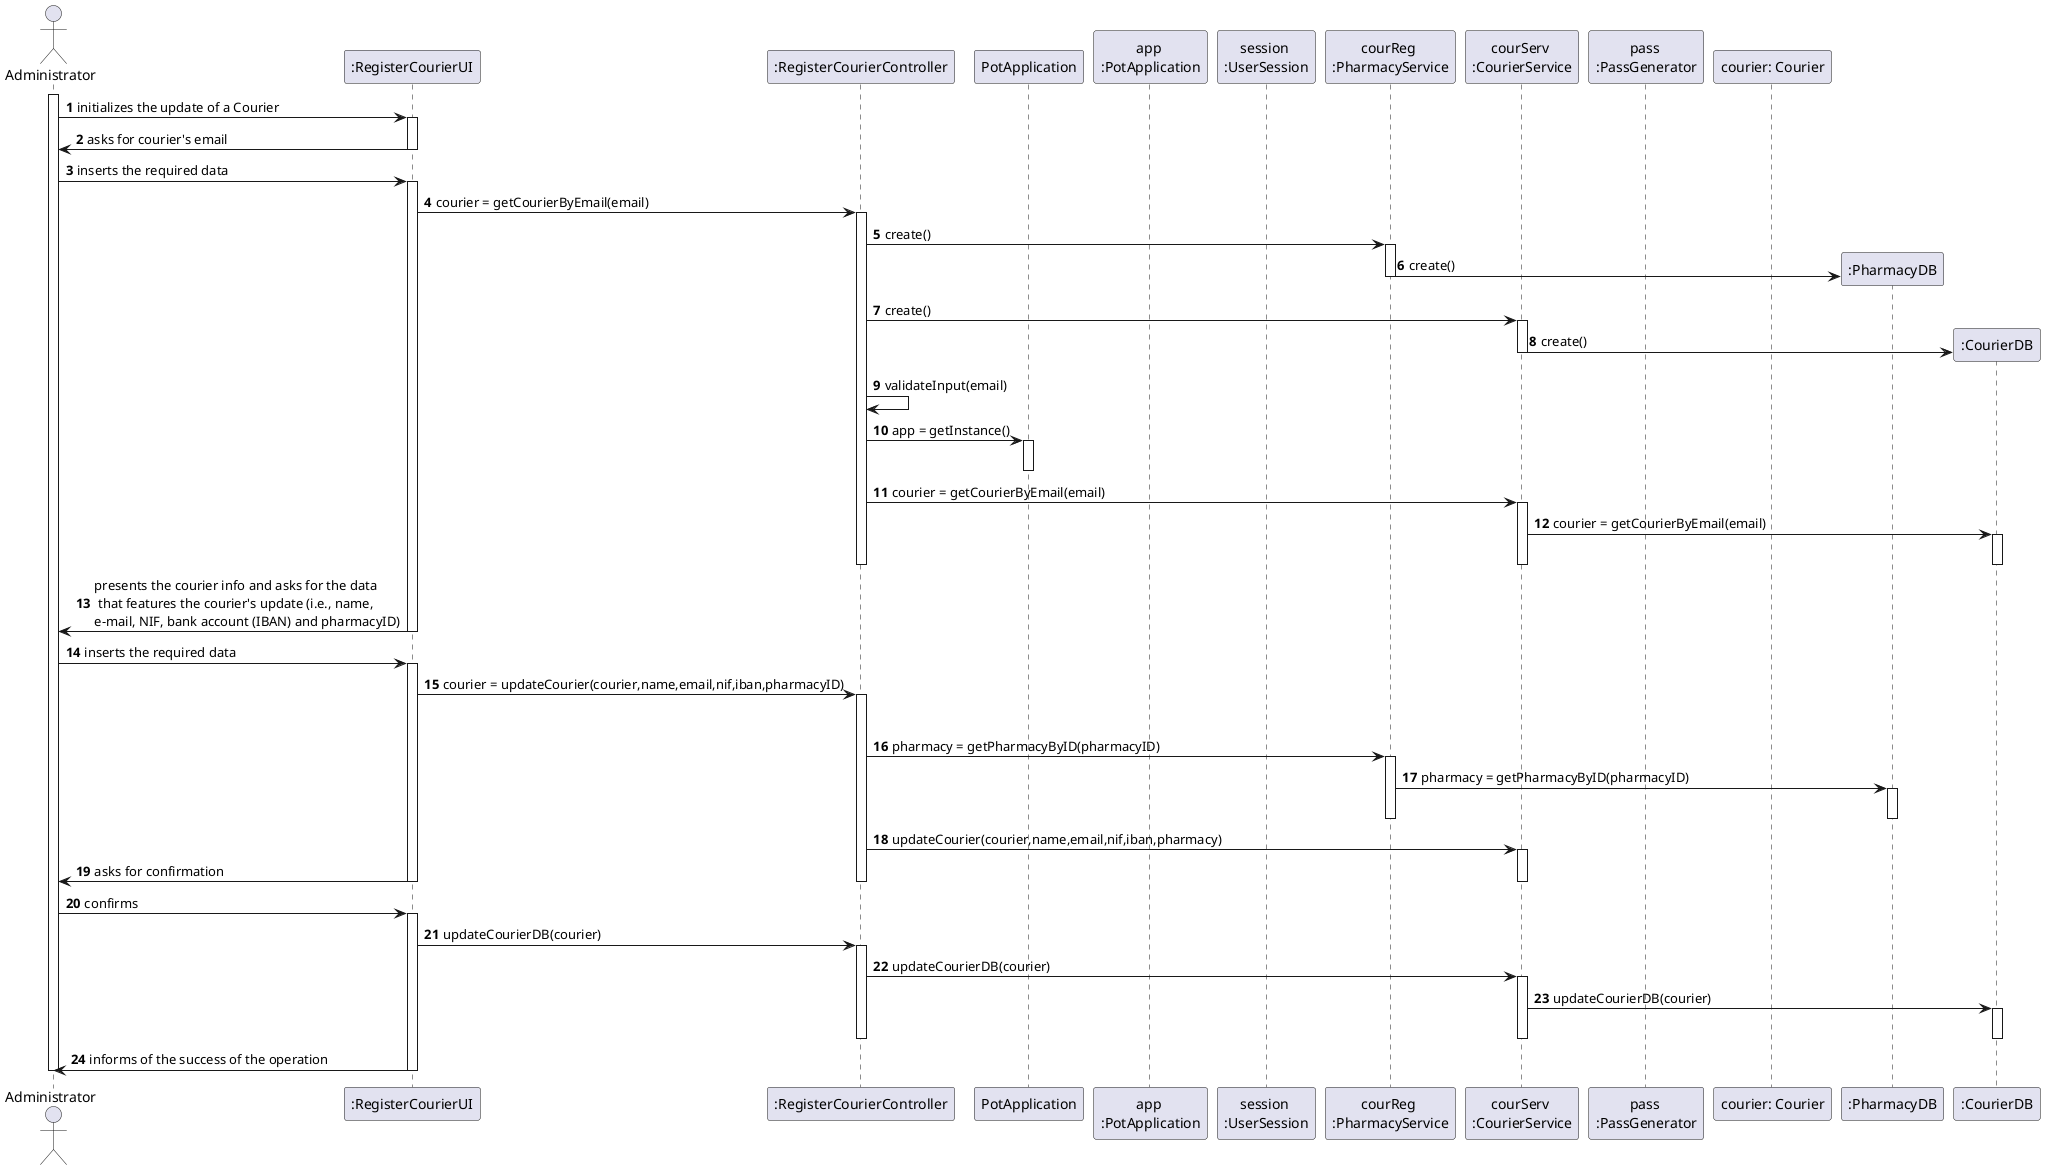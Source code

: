 @startuml
autonumber
actor "Administrator" as ADMIN

participant ":RegisterCourierUI" as UI
participant ":RegisterCourierController" as CTRL
participant "PotApplication" as PA
participant "app \n:PotApplication" as APA
participant "session \n:UserSession" as US
participant "courReg \n:PharmacyService" as PR
participant "courServ \n:CourierService" as RF
participant "pass \n:PassGenerator" as PS
participant "courier: Courier" as CR
participant ":PharmacyDB" as PDB
participant ":CourierDB" as CDB

activate ADMIN

ADMIN -> UI : initializes the update of a Courier
activate UI
UI -> ADMIN : asks for courier's email
deactivate UI

ADMIN -> UI : inserts the required data
activate UI
UI -> CTRL : courier = getCourierByEmail(email)
activate CTRL
CTRL -> PR : create()
activate PR
PR -> PDB** : create()
deactivate PR
CTRL -> RF : create()
activate RF
RF -> CDB** : create()
deactivate RF

CTRL -> CTRL : validateInput(email)
CTRL -> PA : app = getInstance()
activate PA
deactivate PA
CTRL -> RF : courier = getCourierByEmail(email)
activate RF
RF -> CDB : courier = getCourierByEmail(email)
activate CDB
deactivate RF
deactivate CDB
deactivate CTRL


UI -> ADMIN : presents the courier info and asks for the data\n that features the courier's update (i.e., name, \ne-mail, NIF, bank account (IBAN) and pharmacyID)
deactivate UI

ADMIN -> UI : inserts the required data
activate UI
UI -> CTRL : courier = updateCourier(courier,name,email,nif,iban,pharmacyID)
activate CTRL
deactivate US
CTRL -> PR : pharmacy = getPharmacyByID(pharmacyID)
activate PR
PR -> PDB : pharmacy = getPharmacyByID(pharmacyID)
activate PDB

deactivate PR
deactivate PDB
deactivate RF
CTRL -> RF : updateCourier(courier,name,email,nif,iban,pharmacy)
activate RF
UI -> ADMIN : asks for confirmation
deactivate RF
deactivate CTRL
deactivate UI
ADMIN -> UI : confirms
activate UI
UI -> CTRL : updateCourierDB(courier)
activate CTRL
CTRL -> RF : updateCourierDB(courier)
activate RF
RF -> CDB : updateCourierDB(courier)
activate CDB
deactivate CDB
deactivate RF
deactivate CTRL
UI -> ADMIN : informs of the success of the operation
deactivate UI

deactivate ADMIN

@enduml
